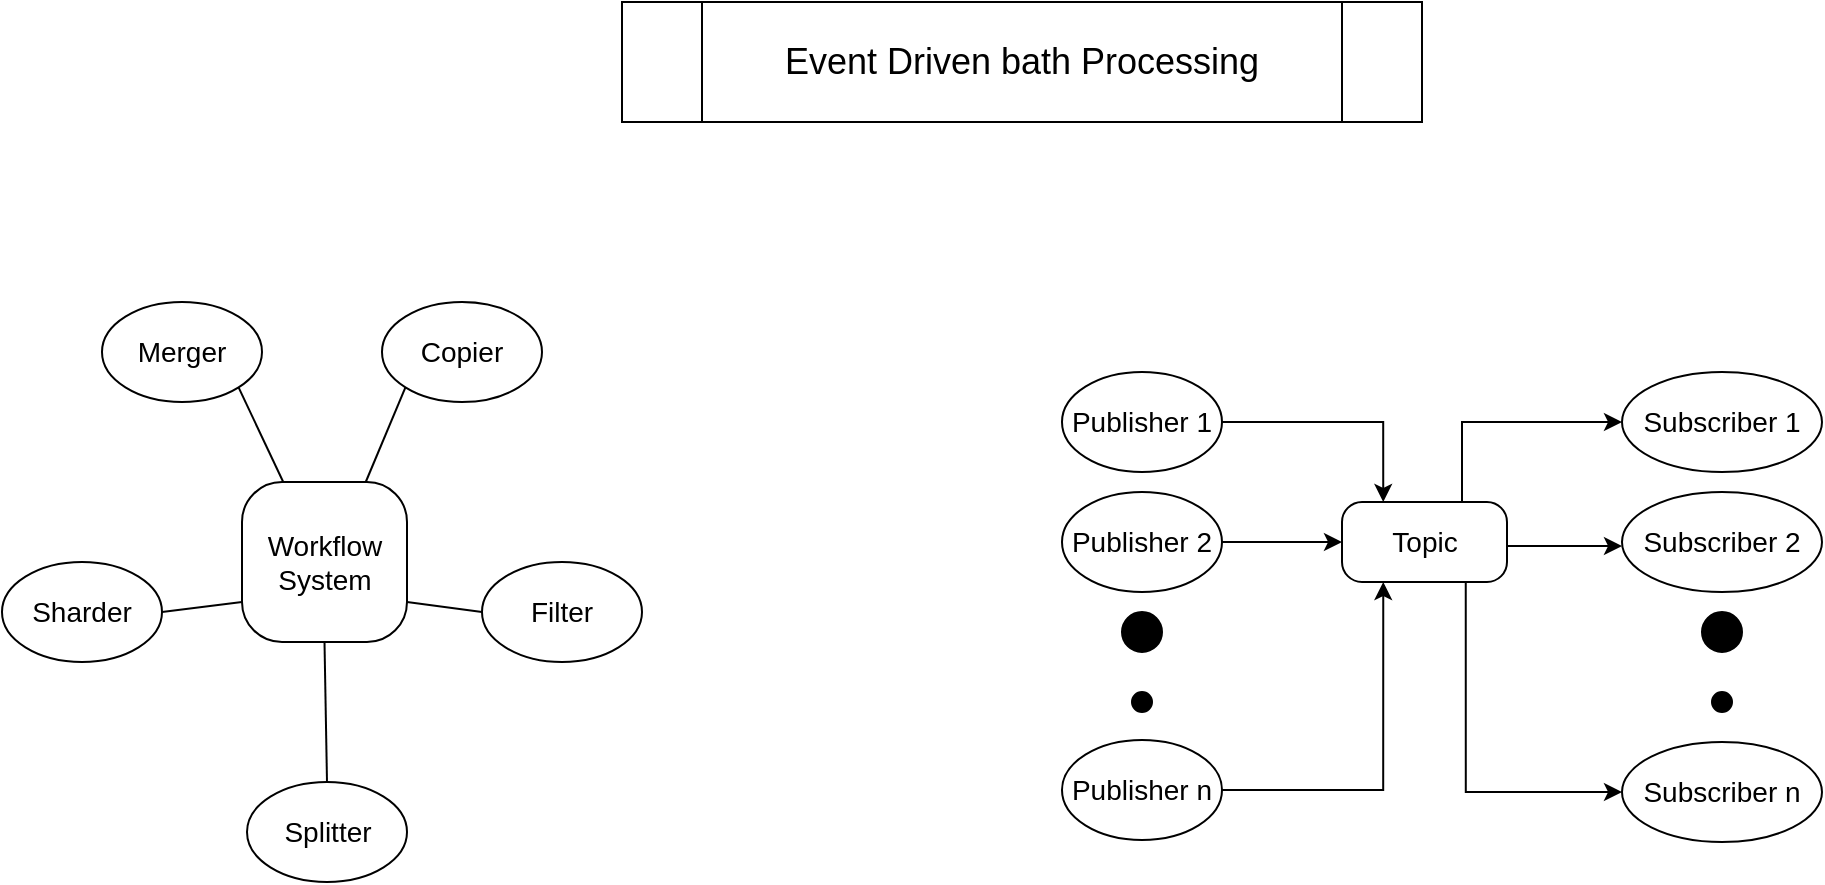 <mxfile version="15.9.4" type="github">
  <diagram id="WvXS4_I_WWrjFqloq2AS" name="Page-1">
    <mxGraphModel dx="1342" dy="582" grid="1" gridSize="10" guides="1" tooltips="1" connect="1" arrows="1" fold="1" page="1" pageScale="1" pageWidth="1169" pageHeight="827" math="0" shadow="0">
      <root>
        <mxCell id="0" />
        <mxCell id="1" parent="0" />
        <mxCell id="6pUouMOTaSm1BJBLfVju-2" value="Workflow System" style="rounded=1;whiteSpace=wrap;html=1;fontSize=14;arcSize=25;" vertex="1" parent="1">
          <mxGeometry x="200" y="320" width="82.5" height="80" as="geometry" />
        </mxCell>
        <mxCell id="6pUouMOTaSm1BJBLfVju-3" value="Copier" style="ellipse;whiteSpace=wrap;html=1;fontSize=14;" vertex="1" parent="1">
          <mxGeometry x="270" y="230" width="80" height="50" as="geometry" />
        </mxCell>
        <mxCell id="6pUouMOTaSm1BJBLfVju-4" value="" style="endArrow=none;html=1;rounded=0;fontSize=14;exitX=0.75;exitY=0;exitDx=0;exitDy=0;entryX=0;entryY=1;entryDx=0;entryDy=0;" edge="1" parent="1" source="6pUouMOTaSm1BJBLfVju-2" target="6pUouMOTaSm1BJBLfVju-3">
          <mxGeometry width="50" height="50" relative="1" as="geometry">
            <mxPoint x="310" y="360" as="sourcePoint" />
            <mxPoint x="360" y="310" as="targetPoint" />
          </mxGeometry>
        </mxCell>
        <mxCell id="6pUouMOTaSm1BJBLfVju-5" value="Filter" style="ellipse;whiteSpace=wrap;html=1;fontSize=14;" vertex="1" parent="1">
          <mxGeometry x="320" y="360" width="80" height="50" as="geometry" />
        </mxCell>
        <mxCell id="6pUouMOTaSm1BJBLfVju-6" value="Splitter" style="ellipse;whiteSpace=wrap;html=1;fontSize=14;" vertex="1" parent="1">
          <mxGeometry x="202.5" y="470" width="80" height="50" as="geometry" />
        </mxCell>
        <mxCell id="6pUouMOTaSm1BJBLfVju-7" value="Sharder" style="ellipse;whiteSpace=wrap;html=1;fontSize=14;" vertex="1" parent="1">
          <mxGeometry x="80" y="360" width="80" height="50" as="geometry" />
        </mxCell>
        <mxCell id="6pUouMOTaSm1BJBLfVju-9" value="Merger" style="ellipse;whiteSpace=wrap;html=1;fontSize=14;" vertex="1" parent="1">
          <mxGeometry x="130" y="230" width="80" height="50" as="geometry" />
        </mxCell>
        <mxCell id="6pUouMOTaSm1BJBLfVju-10" value="" style="endArrow=none;html=1;rounded=0;fontSize=14;exitX=0.25;exitY=0;exitDx=0;exitDy=0;entryX=1;entryY=1;entryDx=0;entryDy=0;" edge="1" parent="1" source="6pUouMOTaSm1BJBLfVju-2" target="6pUouMOTaSm1BJBLfVju-9">
          <mxGeometry width="50" height="50" relative="1" as="geometry">
            <mxPoint x="350" y="390" as="sourcePoint" />
            <mxPoint x="210" y="280" as="targetPoint" />
          </mxGeometry>
        </mxCell>
        <mxCell id="6pUouMOTaSm1BJBLfVju-11" value="" style="endArrow=none;html=1;rounded=0;fontSize=14;entryX=0;entryY=0.5;entryDx=0;entryDy=0;exitX=1;exitY=0.75;exitDx=0;exitDy=0;" edge="1" parent="1" source="6pUouMOTaSm1BJBLfVju-2" target="6pUouMOTaSm1BJBLfVju-5">
          <mxGeometry width="50" height="50" relative="1" as="geometry">
            <mxPoint x="350" y="390" as="sourcePoint" />
            <mxPoint x="400" y="340" as="targetPoint" />
          </mxGeometry>
        </mxCell>
        <mxCell id="6pUouMOTaSm1BJBLfVju-12" value="" style="endArrow=none;html=1;rounded=0;fontSize=14;entryX=1;entryY=0.5;entryDx=0;entryDy=0;exitX=0;exitY=0.75;exitDx=0;exitDy=0;" edge="1" parent="1" source="6pUouMOTaSm1BJBLfVju-2" target="6pUouMOTaSm1BJBLfVju-7">
          <mxGeometry width="50" height="50" relative="1" as="geometry">
            <mxPoint x="350" y="390" as="sourcePoint" />
            <mxPoint x="400" y="340" as="targetPoint" />
          </mxGeometry>
        </mxCell>
        <mxCell id="6pUouMOTaSm1BJBLfVju-14" value="" style="endArrow=none;html=1;rounded=0;fontSize=14;exitX=0.5;exitY=0;exitDx=0;exitDy=0;entryX=0.5;entryY=1;entryDx=0;entryDy=0;" edge="1" parent="1" source="6pUouMOTaSm1BJBLfVju-6" target="6pUouMOTaSm1BJBLfVju-2">
          <mxGeometry width="50" height="50" relative="1" as="geometry">
            <mxPoint x="280" y="440" as="sourcePoint" />
            <mxPoint x="330" y="390" as="targetPoint" />
          </mxGeometry>
        </mxCell>
        <mxCell id="6pUouMOTaSm1BJBLfVju-15" value="&lt;span&gt;&lt;font style=&quot;font-size: 18px&quot;&gt;Event Driven bath Processing&lt;/font&gt;&lt;/span&gt;" style="shape=process;whiteSpace=wrap;html=1;backgroundOutline=1;fontSize=14;fillColor=none;" vertex="1" parent="1">
          <mxGeometry x="390" y="80" width="400" height="60" as="geometry" />
        </mxCell>
        <mxCell id="6pUouMOTaSm1BJBLfVju-43" style="edgeStyle=orthogonalEdgeStyle;rounded=0;orthogonalLoop=1;jettySize=auto;html=1;exitX=0.75;exitY=0;exitDx=0;exitDy=0;fontSize=18;entryX=0;entryY=0.5;entryDx=0;entryDy=0;" edge="1" parent="1" source="6pUouMOTaSm1BJBLfVju-17" target="6pUouMOTaSm1BJBLfVju-32">
          <mxGeometry relative="1" as="geometry">
            <mxPoint x="880" y="290" as="targetPoint" />
            <Array as="points">
              <mxPoint x="810" y="340" />
              <mxPoint x="810" y="290" />
            </Array>
          </mxGeometry>
        </mxCell>
        <mxCell id="6pUouMOTaSm1BJBLfVju-44" style="edgeStyle=orthogonalEdgeStyle;rounded=0;orthogonalLoop=1;jettySize=auto;html=1;exitX=0.75;exitY=1;exitDx=0;exitDy=0;entryX=0;entryY=0.5;entryDx=0;entryDy=0;fontSize=18;" edge="1" parent="1" source="6pUouMOTaSm1BJBLfVju-17" target="6pUouMOTaSm1BJBLfVju-38">
          <mxGeometry relative="1" as="geometry" />
        </mxCell>
        <mxCell id="6pUouMOTaSm1BJBLfVju-45" style="edgeStyle=orthogonalEdgeStyle;rounded=0;orthogonalLoop=1;jettySize=auto;html=1;exitX=1;exitY=0.5;exitDx=0;exitDy=0;fontSize=18;entryX=0;entryY=0.54;entryDx=0;entryDy=0;entryPerimeter=0;" edge="1" parent="1" source="6pUouMOTaSm1BJBLfVju-17" target="6pUouMOTaSm1BJBLfVju-37">
          <mxGeometry relative="1" as="geometry">
            <mxPoint x="870" y="352" as="targetPoint" />
            <Array as="points">
              <mxPoint x="833" y="352" />
            </Array>
          </mxGeometry>
        </mxCell>
        <mxCell id="6pUouMOTaSm1BJBLfVju-17" value="Topic" style="rounded=1;whiteSpace=wrap;html=1;fontSize=14;arcSize=25;" vertex="1" parent="1">
          <mxGeometry x="750" y="330" width="82.5" height="40" as="geometry" />
        </mxCell>
        <mxCell id="6pUouMOTaSm1BJBLfVju-39" style="edgeStyle=orthogonalEdgeStyle;rounded=0;orthogonalLoop=1;jettySize=auto;html=1;exitX=1;exitY=0.5;exitDx=0;exitDy=0;entryX=0.25;entryY=0;entryDx=0;entryDy=0;fontSize=18;" edge="1" parent="1" source="6pUouMOTaSm1BJBLfVju-18" target="6pUouMOTaSm1BJBLfVju-17">
          <mxGeometry relative="1" as="geometry" />
        </mxCell>
        <mxCell id="6pUouMOTaSm1BJBLfVju-18" value="Publisher 1" style="ellipse;whiteSpace=wrap;html=1;fontSize=14;" vertex="1" parent="1">
          <mxGeometry x="610" y="265" width="80" height="50" as="geometry" />
        </mxCell>
        <mxCell id="6pUouMOTaSm1BJBLfVju-40" style="edgeStyle=orthogonalEdgeStyle;rounded=0;orthogonalLoop=1;jettySize=auto;html=1;exitX=1;exitY=0.5;exitDx=0;exitDy=0;entryX=0;entryY=0.5;entryDx=0;entryDy=0;fontSize=18;" edge="1" parent="1" source="6pUouMOTaSm1BJBLfVju-22" target="6pUouMOTaSm1BJBLfVju-17">
          <mxGeometry relative="1" as="geometry" />
        </mxCell>
        <mxCell id="6pUouMOTaSm1BJBLfVju-22" value="Publisher 2" style="ellipse;whiteSpace=wrap;html=1;fontSize=14;" vertex="1" parent="1">
          <mxGeometry x="610" y="325" width="80" height="50" as="geometry" />
        </mxCell>
        <mxCell id="6pUouMOTaSm1BJBLfVju-41" style="edgeStyle=orthogonalEdgeStyle;rounded=0;orthogonalLoop=1;jettySize=auto;html=1;exitX=1;exitY=0.5;exitDx=0;exitDy=0;entryX=0.25;entryY=1;entryDx=0;entryDy=0;fontSize=18;" edge="1" parent="1" source="6pUouMOTaSm1BJBLfVju-26" target="6pUouMOTaSm1BJBLfVju-17">
          <mxGeometry relative="1" as="geometry" />
        </mxCell>
        <mxCell id="6pUouMOTaSm1BJBLfVju-26" value="Publisher n" style="ellipse;whiteSpace=wrap;html=1;fontSize=14;" vertex="1" parent="1">
          <mxGeometry x="610" y="449" width="80" height="50" as="geometry" />
        </mxCell>
        <mxCell id="6pUouMOTaSm1BJBLfVju-27" value="" style="ellipse;whiteSpace=wrap;html=1;fontSize=18;fillColor=#000000;" vertex="1" parent="1">
          <mxGeometry x="640" y="385" width="20" height="20" as="geometry" />
        </mxCell>
        <mxCell id="6pUouMOTaSm1BJBLfVju-28" value="" style="ellipse;whiteSpace=wrap;html=1;fontSize=18;fillColor=#000000;" vertex="1" parent="1">
          <mxGeometry x="645" y="425" width="10" height="10" as="geometry" />
        </mxCell>
        <mxCell id="6pUouMOTaSm1BJBLfVju-32" value="Subscriber 1" style="ellipse;whiteSpace=wrap;html=1;fontSize=14;" vertex="1" parent="1">
          <mxGeometry x="890" y="265" width="100" height="50" as="geometry" />
        </mxCell>
        <mxCell id="6pUouMOTaSm1BJBLfVju-35" value="" style="ellipse;whiteSpace=wrap;html=1;fontSize=18;fillColor=#000000;" vertex="1" parent="1">
          <mxGeometry x="930" y="385" width="20" height="20" as="geometry" />
        </mxCell>
        <mxCell id="6pUouMOTaSm1BJBLfVju-36" value="" style="ellipse;whiteSpace=wrap;html=1;fontSize=18;fillColor=#000000;" vertex="1" parent="1">
          <mxGeometry x="935" y="425" width="10" height="10" as="geometry" />
        </mxCell>
        <mxCell id="6pUouMOTaSm1BJBLfVju-37" value="Subscriber 2" style="ellipse;whiteSpace=wrap;html=1;fontSize=14;" vertex="1" parent="1">
          <mxGeometry x="890" y="325" width="100" height="50" as="geometry" />
        </mxCell>
        <mxCell id="6pUouMOTaSm1BJBLfVju-38" value="Subscriber n" style="ellipse;whiteSpace=wrap;html=1;fontSize=14;" vertex="1" parent="1">
          <mxGeometry x="890" y="450" width="100" height="50" as="geometry" />
        </mxCell>
      </root>
    </mxGraphModel>
  </diagram>
</mxfile>
